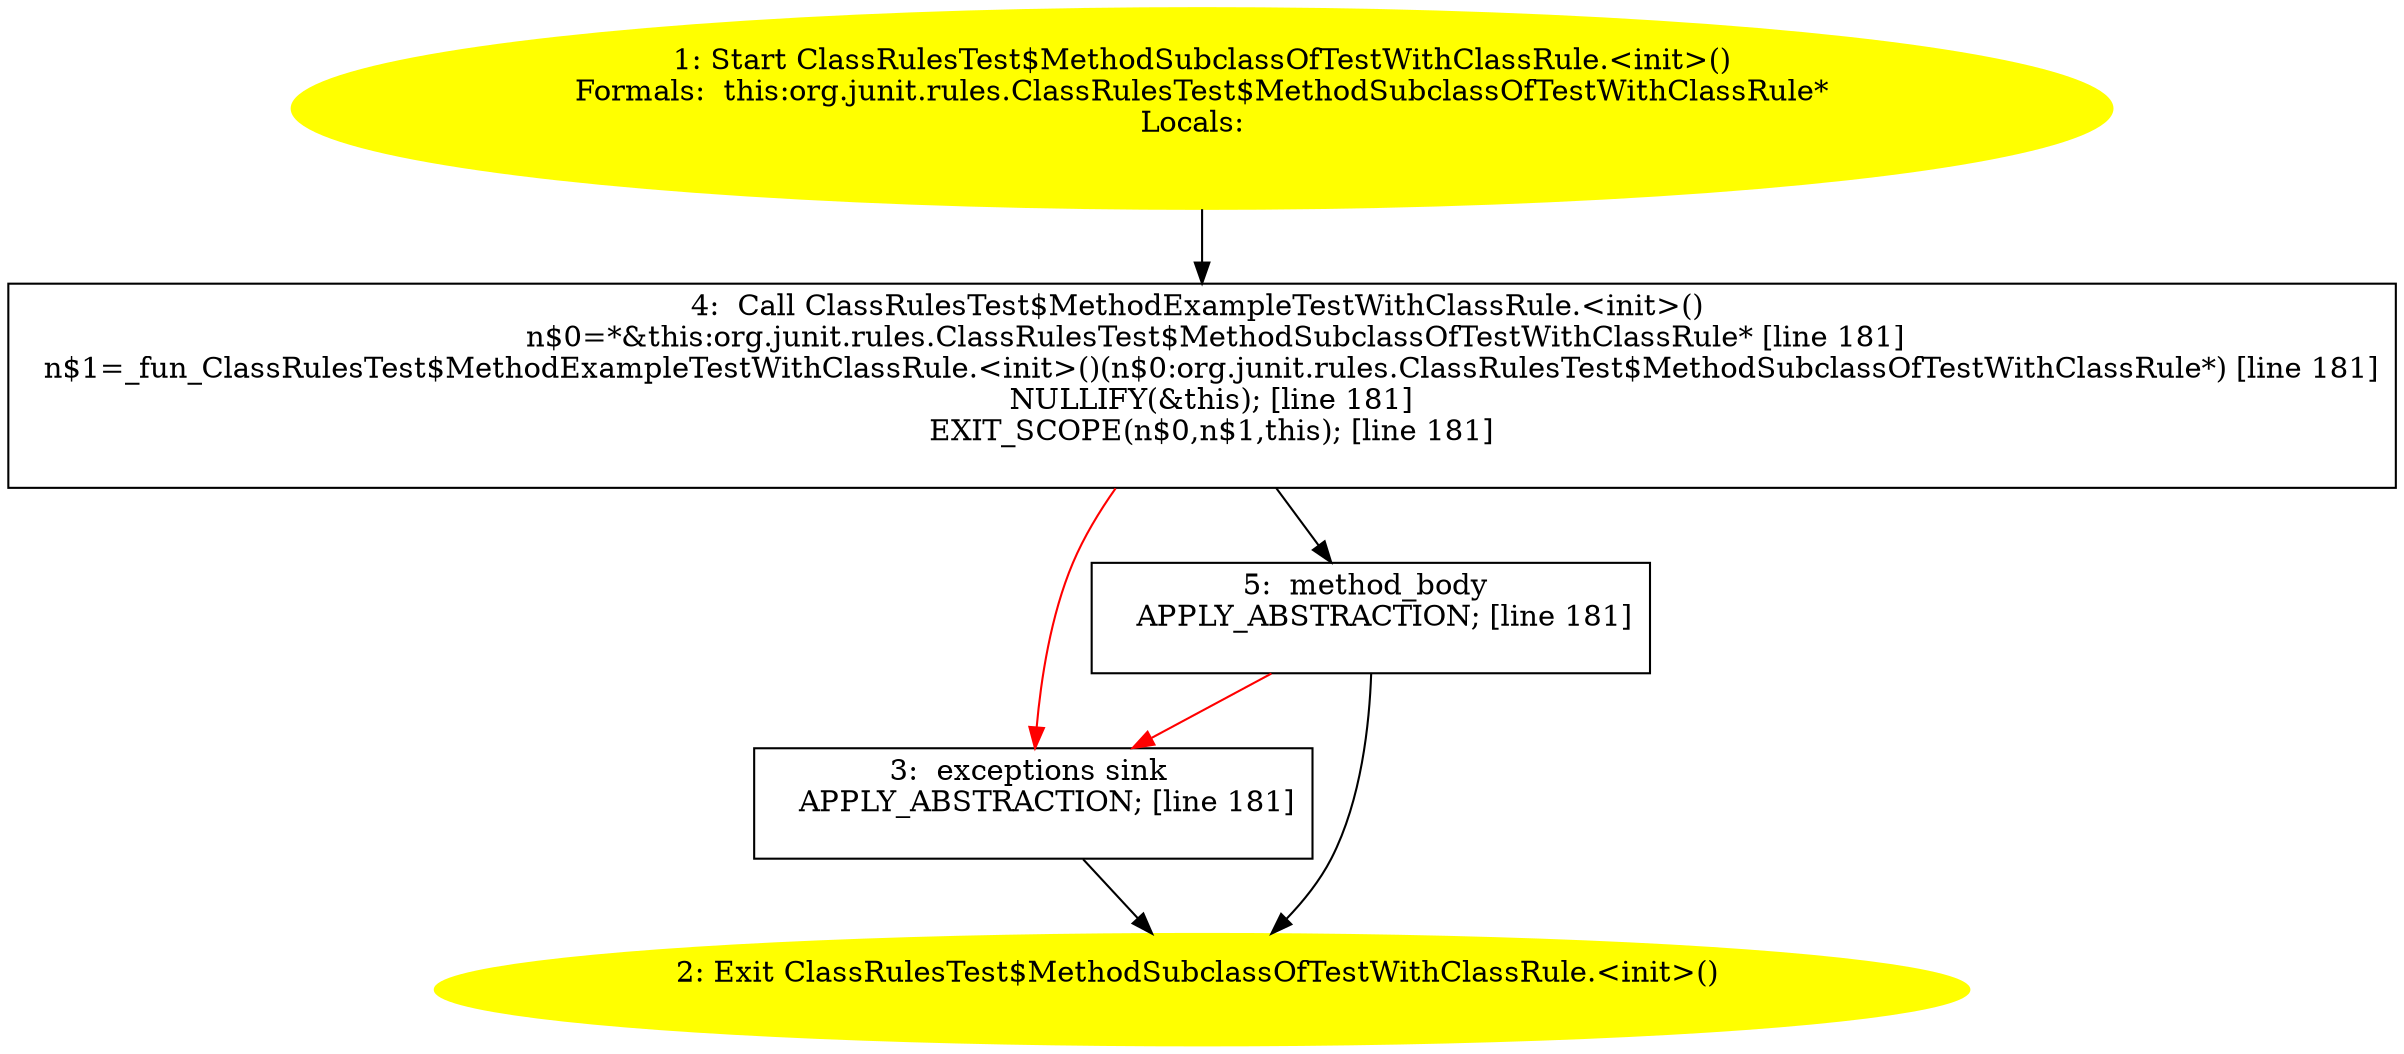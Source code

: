 /* @generated */
digraph cfg {
"org.junit.rules.ClassRulesTest$MethodSubclassOfTestWithClassRule.<init>().8a907d749a343b00456cff2601799c8b_1" [label="1: Start ClassRulesTest$MethodSubclassOfTestWithClassRule.<init>()\nFormals:  this:org.junit.rules.ClassRulesTest$MethodSubclassOfTestWithClassRule*\nLocals:  \n  " color=yellow style=filled]
	

	 "org.junit.rules.ClassRulesTest$MethodSubclassOfTestWithClassRule.<init>().8a907d749a343b00456cff2601799c8b_1" -> "org.junit.rules.ClassRulesTest$MethodSubclassOfTestWithClassRule.<init>().8a907d749a343b00456cff2601799c8b_4" ;
"org.junit.rules.ClassRulesTest$MethodSubclassOfTestWithClassRule.<init>().8a907d749a343b00456cff2601799c8b_2" [label="2: Exit ClassRulesTest$MethodSubclassOfTestWithClassRule.<init>() \n  " color=yellow style=filled]
	

"org.junit.rules.ClassRulesTest$MethodSubclassOfTestWithClassRule.<init>().8a907d749a343b00456cff2601799c8b_3" [label="3:  exceptions sink \n   APPLY_ABSTRACTION; [line 181]\n " shape="box"]
	

	 "org.junit.rules.ClassRulesTest$MethodSubclassOfTestWithClassRule.<init>().8a907d749a343b00456cff2601799c8b_3" -> "org.junit.rules.ClassRulesTest$MethodSubclassOfTestWithClassRule.<init>().8a907d749a343b00456cff2601799c8b_2" ;
"org.junit.rules.ClassRulesTest$MethodSubclassOfTestWithClassRule.<init>().8a907d749a343b00456cff2601799c8b_4" [label="4:  Call ClassRulesTest$MethodExampleTestWithClassRule.<init>() \n   n$0=*&this:org.junit.rules.ClassRulesTest$MethodSubclassOfTestWithClassRule* [line 181]\n  n$1=_fun_ClassRulesTest$MethodExampleTestWithClassRule.<init>()(n$0:org.junit.rules.ClassRulesTest$MethodSubclassOfTestWithClassRule*) [line 181]\n  NULLIFY(&this); [line 181]\n  EXIT_SCOPE(n$0,n$1,this); [line 181]\n " shape="box"]
	

	 "org.junit.rules.ClassRulesTest$MethodSubclassOfTestWithClassRule.<init>().8a907d749a343b00456cff2601799c8b_4" -> "org.junit.rules.ClassRulesTest$MethodSubclassOfTestWithClassRule.<init>().8a907d749a343b00456cff2601799c8b_5" ;
	 "org.junit.rules.ClassRulesTest$MethodSubclassOfTestWithClassRule.<init>().8a907d749a343b00456cff2601799c8b_4" -> "org.junit.rules.ClassRulesTest$MethodSubclassOfTestWithClassRule.<init>().8a907d749a343b00456cff2601799c8b_3" [color="red" ];
"org.junit.rules.ClassRulesTest$MethodSubclassOfTestWithClassRule.<init>().8a907d749a343b00456cff2601799c8b_5" [label="5:  method_body \n   APPLY_ABSTRACTION; [line 181]\n " shape="box"]
	

	 "org.junit.rules.ClassRulesTest$MethodSubclassOfTestWithClassRule.<init>().8a907d749a343b00456cff2601799c8b_5" -> "org.junit.rules.ClassRulesTest$MethodSubclassOfTestWithClassRule.<init>().8a907d749a343b00456cff2601799c8b_2" ;
	 "org.junit.rules.ClassRulesTest$MethodSubclassOfTestWithClassRule.<init>().8a907d749a343b00456cff2601799c8b_5" -> "org.junit.rules.ClassRulesTest$MethodSubclassOfTestWithClassRule.<init>().8a907d749a343b00456cff2601799c8b_3" [color="red" ];
}

